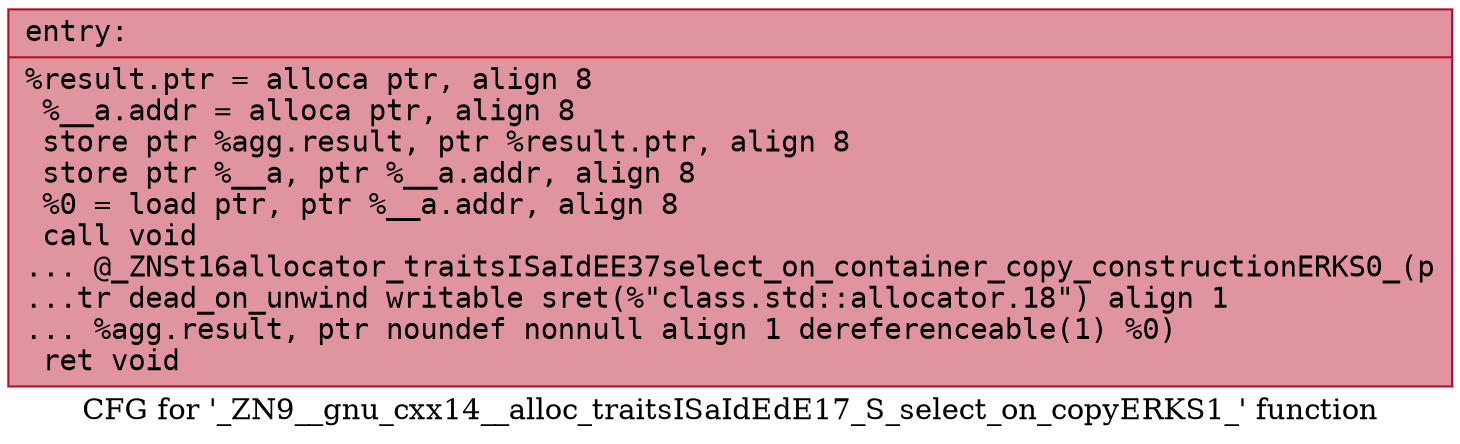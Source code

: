 digraph "CFG for '_ZN9__gnu_cxx14__alloc_traitsISaIdEdE17_S_select_on_copyERKS1_' function" {
	label="CFG for '_ZN9__gnu_cxx14__alloc_traitsISaIdEdE17_S_select_on_copyERKS1_' function";

	Node0x55e722d653d0 [shape=record,color="#b70d28ff", style=filled, fillcolor="#b70d2870" fontname="Courier",label="{entry:\l|  %result.ptr = alloca ptr, align 8\l  %__a.addr = alloca ptr, align 8\l  store ptr %agg.result, ptr %result.ptr, align 8\l  store ptr %__a, ptr %__a.addr, align 8\l  %0 = load ptr, ptr %__a.addr, align 8\l  call void\l... @_ZNSt16allocator_traitsISaIdEE37select_on_container_copy_constructionERKS0_(p\l...tr dead_on_unwind writable sret(%\"class.std::allocator.18\") align 1\l... %agg.result, ptr noundef nonnull align 1 dereferenceable(1) %0)\l  ret void\l}"];
}
